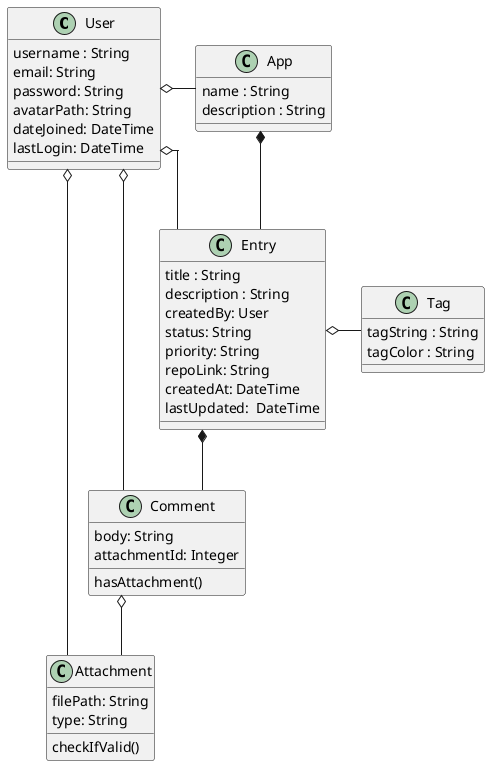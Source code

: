 @startuml

skinparam linetype ortho

class User {
   username : String
   email: String
   password: String
   avatarPath: String
   dateJoined: DateTime
   lastLogin: DateTime
}

class App {
   name : String
   description : String
}

class Entry {
   title : String
   description : String
   createdBy: User
   status: String
   priority: String
   repoLink: String
   createdAt: DateTime
   lastUpdated:  DateTime
}

class Comment {
   body: String
   attachmentId: Integer
   hasAttachment()
}

class Attachment{
   filePath: String
   type: String
   checkIfValid()
}

class Tag {
   tagString : String
   tagColor : String
   }

App *-- Entry
Entry *-- Comment
Entry o- Tag
Comment o-- Attachment
User o- Entry
User o- App
User o- Comment
User o- Attachment
@enduml
